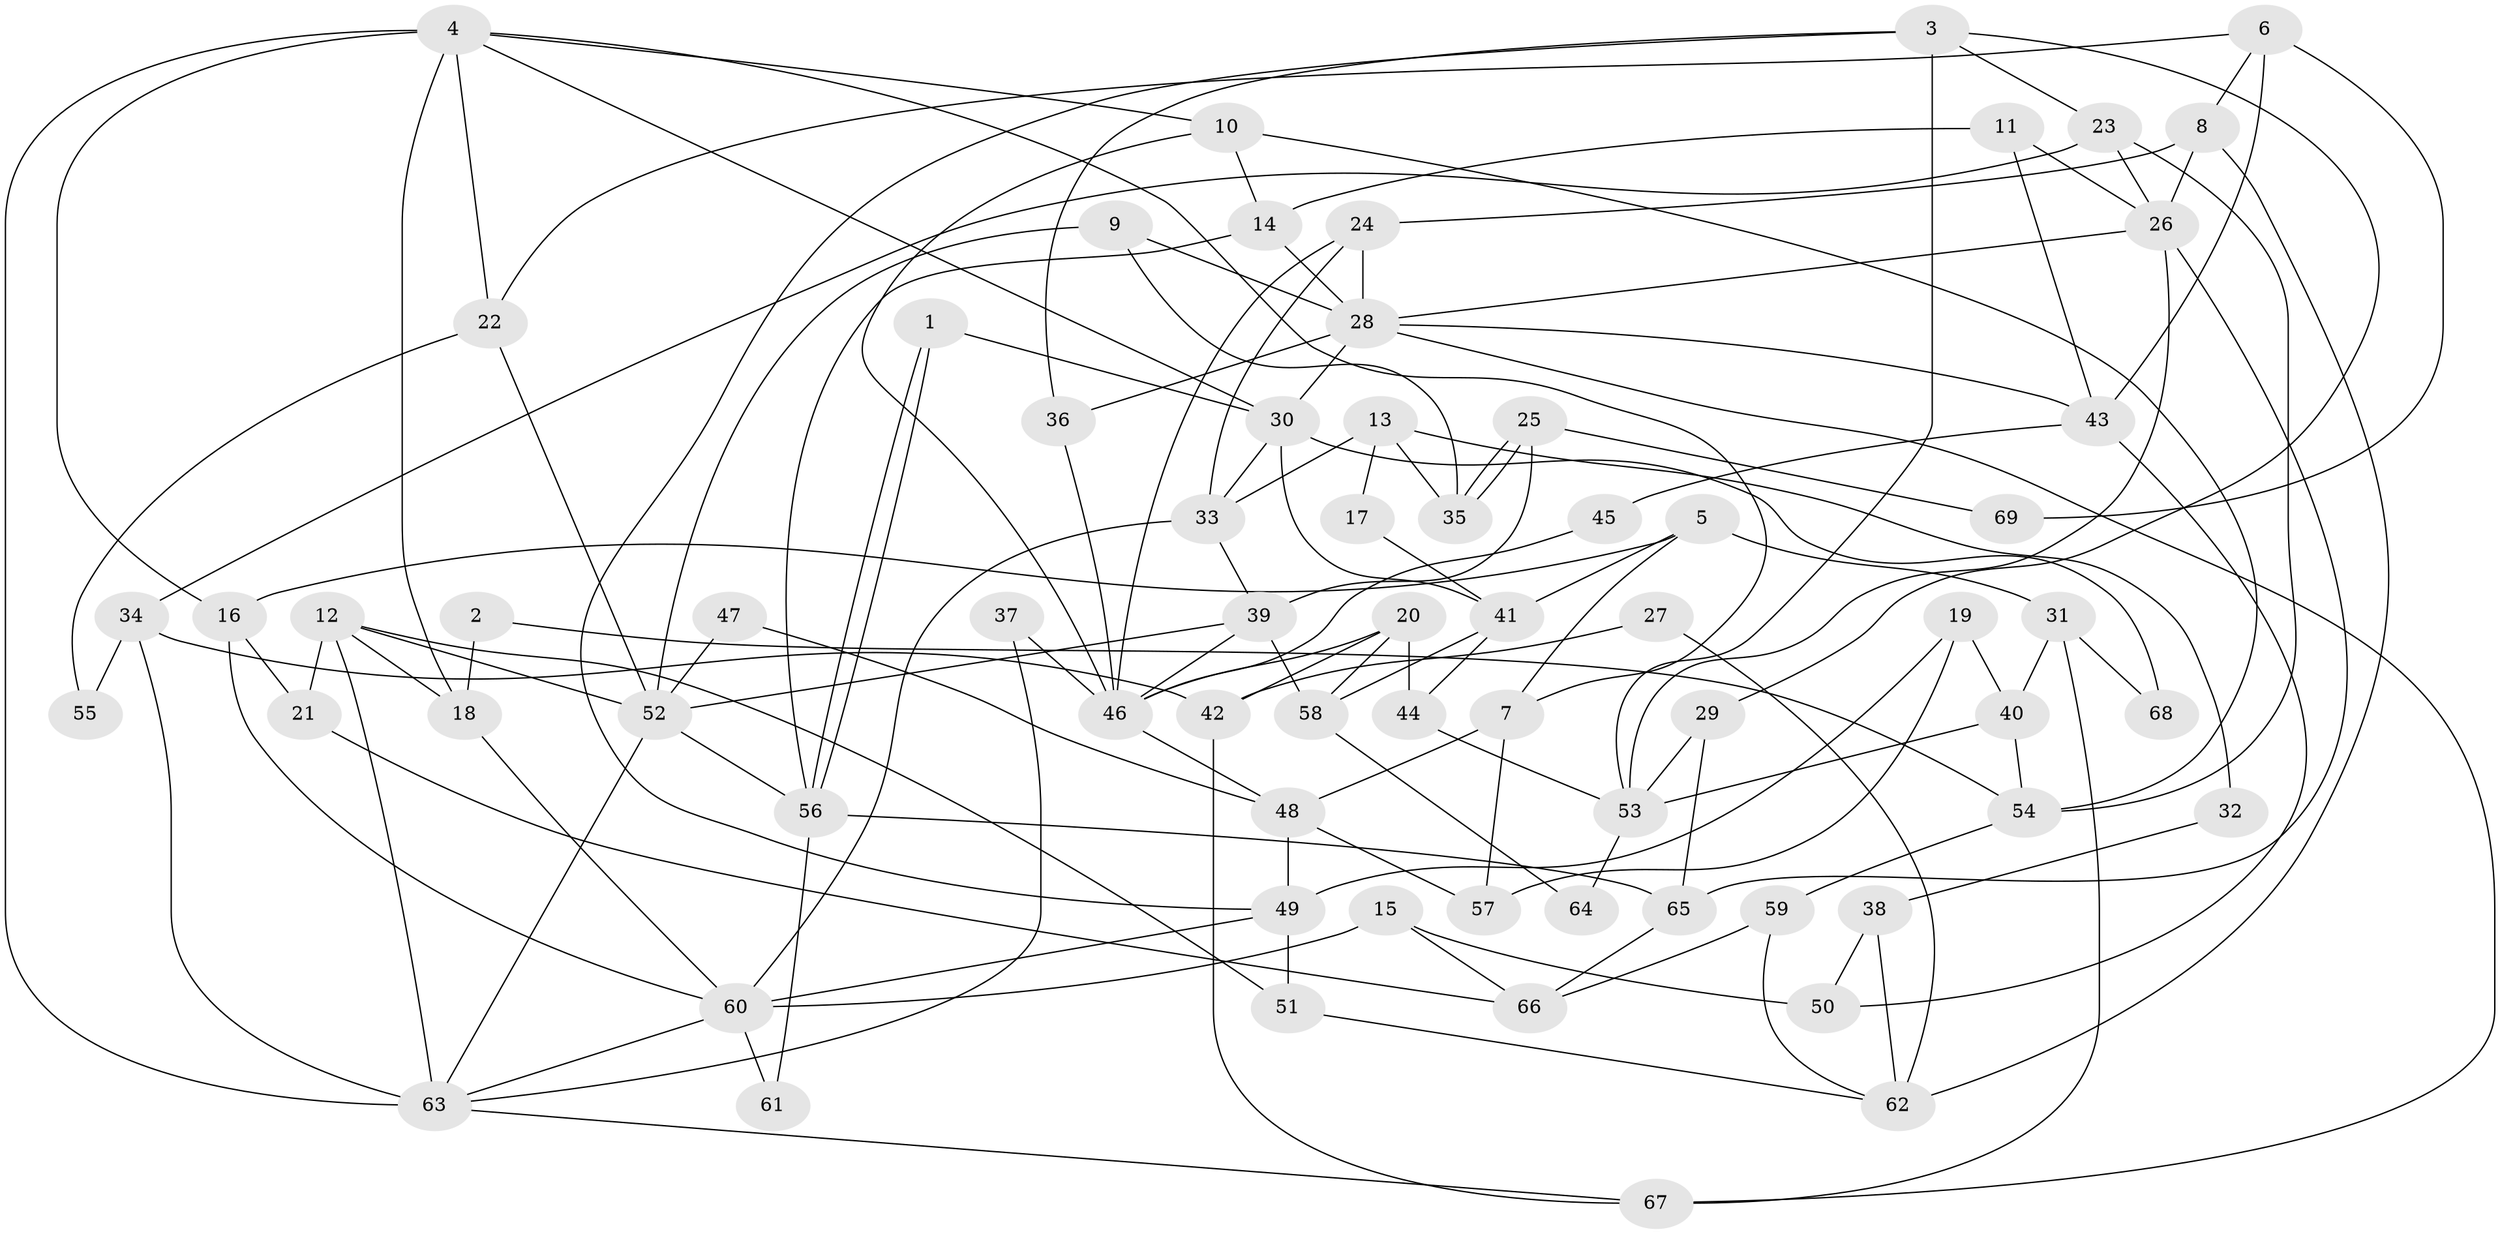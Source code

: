// coarse degree distribution, {2: 0.20833333333333334, 4: 0.2916666666666667, 3: 0.16666666666666666, 5: 0.20833333333333334, 15: 0.020833333333333332, 6: 0.041666666666666664, 16: 0.020833333333333332, 1: 0.020833333333333332, 8: 0.020833333333333332}
// Generated by graph-tools (version 1.1) at 2025/52/03/04/25 21:52:17]
// undirected, 69 vertices, 138 edges
graph export_dot {
graph [start="1"]
  node [color=gray90,style=filled];
  1;
  2;
  3;
  4;
  5;
  6;
  7;
  8;
  9;
  10;
  11;
  12;
  13;
  14;
  15;
  16;
  17;
  18;
  19;
  20;
  21;
  22;
  23;
  24;
  25;
  26;
  27;
  28;
  29;
  30;
  31;
  32;
  33;
  34;
  35;
  36;
  37;
  38;
  39;
  40;
  41;
  42;
  43;
  44;
  45;
  46;
  47;
  48;
  49;
  50;
  51;
  52;
  53;
  54;
  55;
  56;
  57;
  58;
  59;
  60;
  61;
  62;
  63;
  64;
  65;
  66;
  67;
  68;
  69;
  1 -- 56;
  1 -- 56;
  1 -- 30;
  2 -- 54;
  2 -- 18;
  3 -- 29;
  3 -- 53;
  3 -- 23;
  3 -- 36;
  3 -- 49;
  4 -- 30;
  4 -- 18;
  4 -- 7;
  4 -- 10;
  4 -- 16;
  4 -- 22;
  4 -- 63;
  5 -- 7;
  5 -- 16;
  5 -- 31;
  5 -- 41;
  6 -- 43;
  6 -- 8;
  6 -- 22;
  6 -- 69;
  7 -- 57;
  7 -- 48;
  8 -- 24;
  8 -- 26;
  8 -- 62;
  9 -- 52;
  9 -- 28;
  9 -- 35;
  10 -- 46;
  10 -- 14;
  10 -- 54;
  11 -- 26;
  11 -- 14;
  11 -- 43;
  12 -- 63;
  12 -- 52;
  12 -- 18;
  12 -- 21;
  12 -- 51;
  13 -- 33;
  13 -- 35;
  13 -- 17;
  13 -- 32;
  14 -- 56;
  14 -- 28;
  15 -- 66;
  15 -- 60;
  15 -- 50;
  16 -- 60;
  16 -- 21;
  17 -- 41;
  18 -- 60;
  19 -- 49;
  19 -- 40;
  19 -- 57;
  20 -- 46;
  20 -- 42;
  20 -- 44;
  20 -- 58;
  21 -- 66;
  22 -- 52;
  22 -- 55;
  23 -- 26;
  23 -- 34;
  23 -- 54;
  24 -- 33;
  24 -- 46;
  24 -- 28;
  25 -- 39;
  25 -- 35;
  25 -- 35;
  25 -- 69;
  26 -- 28;
  26 -- 53;
  26 -- 65;
  27 -- 62;
  27 -- 42;
  28 -- 30;
  28 -- 36;
  28 -- 43;
  28 -- 67;
  29 -- 65;
  29 -- 53;
  30 -- 33;
  30 -- 41;
  30 -- 68;
  31 -- 67;
  31 -- 40;
  31 -- 68;
  32 -- 38;
  33 -- 60;
  33 -- 39;
  34 -- 63;
  34 -- 42;
  34 -- 55;
  36 -- 46;
  37 -- 46;
  37 -- 63;
  38 -- 62;
  38 -- 50;
  39 -- 46;
  39 -- 58;
  39 -- 52;
  40 -- 54;
  40 -- 53;
  41 -- 44;
  41 -- 58;
  42 -- 67;
  43 -- 45;
  43 -- 50;
  44 -- 53;
  45 -- 46;
  46 -- 48;
  47 -- 48;
  47 -- 52;
  48 -- 49;
  48 -- 57;
  49 -- 51;
  49 -- 60;
  51 -- 62;
  52 -- 56;
  52 -- 63;
  53 -- 64;
  54 -- 59;
  56 -- 61;
  56 -- 65;
  58 -- 64;
  59 -- 66;
  59 -- 62;
  60 -- 63;
  60 -- 61;
  63 -- 67;
  65 -- 66;
}
